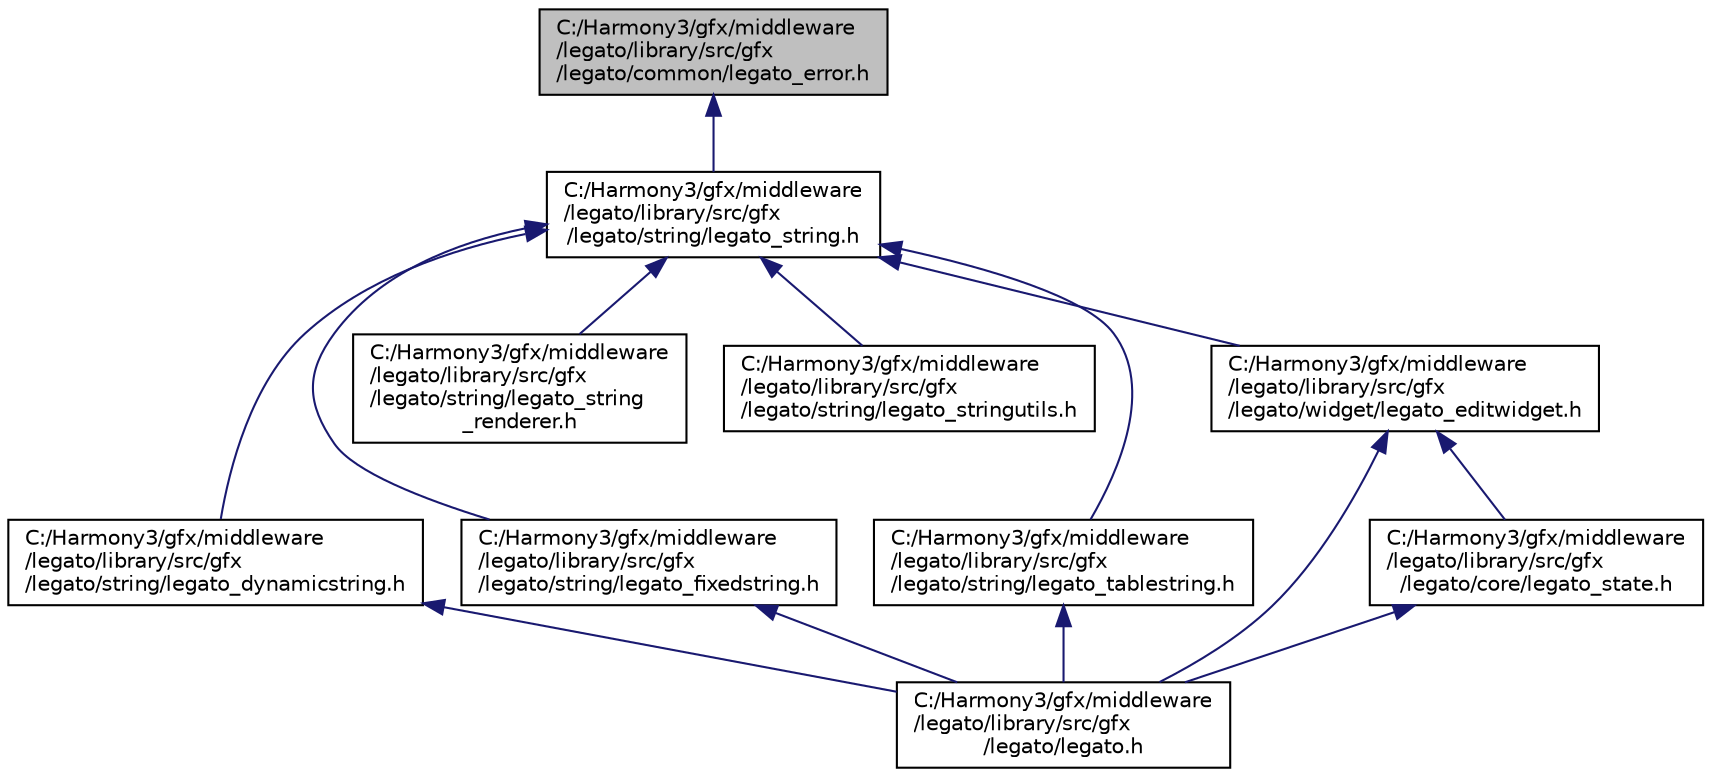 digraph "C:/Harmony3/gfx/middleware/legato/library/src/gfx/legato/common/legato_error.h"
{
 // LATEX_PDF_SIZE
  edge [fontname="Helvetica",fontsize="10",labelfontname="Helvetica",labelfontsize="10"];
  node [fontname="Helvetica",fontsize="10",shape=record];
  Node1 [label="C:/Harmony3/gfx/middleware\l/legato/library/src/gfx\l/legato/common/legato_error.h",height=0.2,width=0.4,color="black", fillcolor="grey75", style="filled", fontcolor="black",tooltip="Error functions, macros and definitions."];
  Node1 -> Node2 [dir="back",color="midnightblue",fontsize="10",style="solid",fontname="Helvetica"];
  Node2 [label="C:/Harmony3/gfx/middleware\l/legato/library/src/gfx\l/legato/string/legato_string.h",height=0.2,width=0.4,color="black", fillcolor="white", style="filled",URL="$legato__string_8h.html",tooltip="Fixed string functions and definitions."];
  Node2 -> Node3 [dir="back",color="midnightblue",fontsize="10",style="solid",fontname="Helvetica"];
  Node3 [label="C:/Harmony3/gfx/middleware\l/legato/library/src/gfx\l/legato/string/legato_dynamicstring.h",height=0.2,width=0.4,color="black", fillcolor="white", style="filled",URL="$legato__dynamicstring_8h.html",tooltip="Dynamic string functions and definitions."];
  Node3 -> Node4 [dir="back",color="midnightblue",fontsize="10",style="solid",fontname="Helvetica"];
  Node4 [label="C:/Harmony3/gfx/middleware\l/legato/library/src/gfx\l/legato/legato.h",height=0.2,width=0.4,color="black", fillcolor="white", style="filled",URL="$legato_8h.html",tooltip="The header file joins all header files used in the graphics object library."];
  Node2 -> Node5 [dir="back",color="midnightblue",fontsize="10",style="solid",fontname="Helvetica"];
  Node5 [label="C:/Harmony3/gfx/middleware\l/legato/library/src/gfx\l/legato/string/legato_fixedstring.h",height=0.2,width=0.4,color="black", fillcolor="white", style="filled",URL="$legato__fixedstring_8h.html",tooltip="Fixed string functions and definitions."];
  Node5 -> Node4 [dir="back",color="midnightblue",fontsize="10",style="solid",fontname="Helvetica"];
  Node2 -> Node6 [dir="back",color="midnightblue",fontsize="10",style="solid",fontname="Helvetica"];
  Node6 [label="C:/Harmony3/gfx/middleware\l/legato/library/src/gfx\l/legato/string/legato_string\l_renderer.h",height=0.2,width=0.4,color="black", fillcolor="white", style="filled",URL="$legato__string__renderer_8h.html",tooltip="String Renderer."];
  Node2 -> Node7 [dir="back",color="midnightblue",fontsize="10",style="solid",fontname="Helvetica"];
  Node7 [label="C:/Harmony3/gfx/middleware\l/legato/library/src/gfx\l/legato/string/legato_stringutils.h",height=0.2,width=0.4,color="black", fillcolor="white", style="filled",URL="$legato__stringutils_8h.html",tooltip="String utility functions and definitions."];
  Node2 -> Node8 [dir="back",color="midnightblue",fontsize="10",style="solid",fontname="Helvetica"];
  Node8 [label="C:/Harmony3/gfx/middleware\l/legato/library/src/gfx\l/legato/string/legato_tablestring.h",height=0.2,width=0.4,color="black", fillcolor="white", style="filled",URL="$legato__tablestring_8h_source.html",tooltip=" "];
  Node8 -> Node4 [dir="back",color="midnightblue",fontsize="10",style="solid",fontname="Helvetica"];
  Node2 -> Node9 [dir="back",color="midnightblue",fontsize="10",style="solid",fontname="Helvetica"];
  Node9 [label="C:/Harmony3/gfx/middleware\l/legato/library/src/gfx\l/legato/widget/legato_editwidget.h",height=0.2,width=0.4,color="black", fillcolor="white", style="filled",URL="$legato__editwidget_8h.html",tooltip="Edit widget functions and definitions."];
  Node9 -> Node10 [dir="back",color="midnightblue",fontsize="10",style="solid",fontname="Helvetica"];
  Node10 [label="C:/Harmony3/gfx/middleware\l/legato/library/src/gfx\l/legato/core/legato_state.h",height=0.2,width=0.4,color="black", fillcolor="white", style="filled",URL="$legato__state_8h.html",tooltip=" "];
  Node10 -> Node4 [dir="back",color="midnightblue",fontsize="10",style="solid",fontname="Helvetica"];
  Node9 -> Node4 [dir="back",color="midnightblue",fontsize="10",style="solid",fontname="Helvetica"];
}
